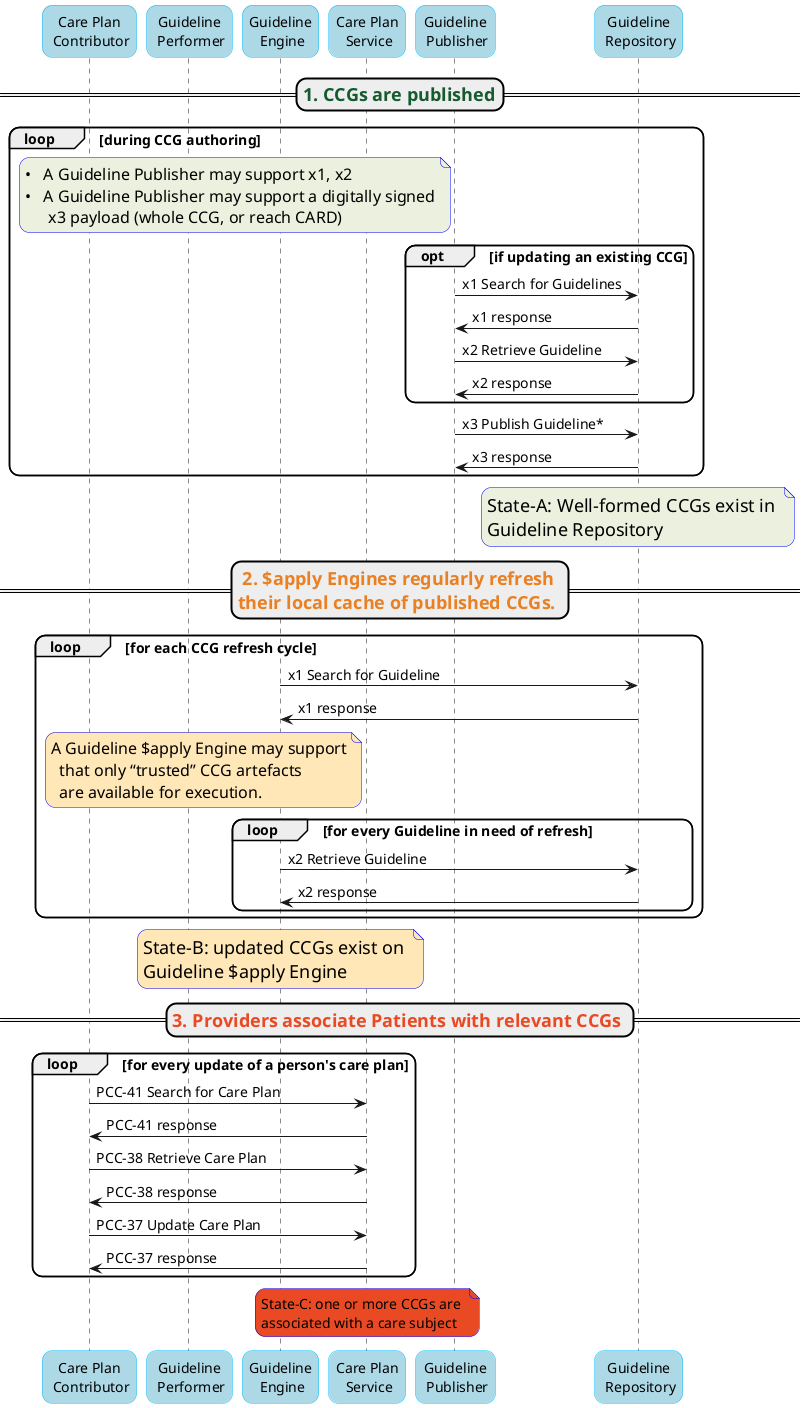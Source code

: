 @startuml
skinparam defaultFontSize        14
skinparam roundcorner            20
skinparam Note {
BackgroundColor LightBlue
BorderColor Blue
}
skinparam Participant {
FontName Arial
Style awesome
BorderColor DeepSkyBlue
BackgroundColor LightBlue
}
participant "Care Plan\n Contributor" as cpc
participant "Guideline\n Performer" as gf
participant "Guideline\n Engine" as ge
participant "Care Plan\n Service" as cps
participant "Guideline\n Publisher" as gp
participant "Guideline\n Repository" as gr

==<size 18><color #155b2e>1. CCGs are published==

loop during CCG authoring
  note left of gp #EBF1DE
<size 16>•   A Guideline Publisher may support x1, x2
<size 16>•   A Guideline Publisher may support a digitally signed
   <size 16>   x3 payload (whole CCG, or reach CARD)
end note
 opt if updating an existing CCG
  gp -> gr: x1 Search for Guidelines
  gr -> gp: x1 response

  gp -> gr: x2 Retrieve Guideline
  gr -> gp: x2 response
 end opt
 gp -> gr: x3 Publish Guideline*
 gr -> gp: x3 response
end loop
note over gr #EBF1DE: <size 18>State-A: Well-formed CCGs exist in \n<size 18>Guideline Repository
==<size 18><color #e98023> 2. $apply Engines regularly refresh\n<size 18><color #e98023>their local cache of published CCGs. ==

loop for each CCG refresh cycle
 ge -> gr: x1 Search for Guideline
 gr -> ge: x1 response
 note left of cps #FFE7B7
 <size 16>A Guideline $apply Engine may support
 <size 16>  that only “trusted” CCG artefacts
 <size 16>  are available for execution.
end note
 loop for every Guideline in need of refresh
  ge -> gr: x2 Retrieve Guideline
  gr -> ge: x2 response
 end loop for Guideline refresh 
end loop for refresh cycle
note over ge #FFE7B7: <size 18>State-B: updated CCGs exist on \n<size 18>Guideline $apply Engine
==<size 18><color #e94a23>3. Providers associate Patients with relevant CCGs ==
loop for every update of a person's care plan
 cpc -> cps: PCC-41 Search for Care Plan
 cps -> cpc: PCC-41 response
 cpc -> cps: PCC-38 Retrieve Care Plan
 cps -> cpc: PCC-38 response
 cpc -> cps: PCC-37 Update Care Plan
 cps -> cpc: PCC-37 response
end loop
note over cps #e94a23: <size 14>State-C: one or more CCGs are \n<size 14>associated with a care subject
@enduml